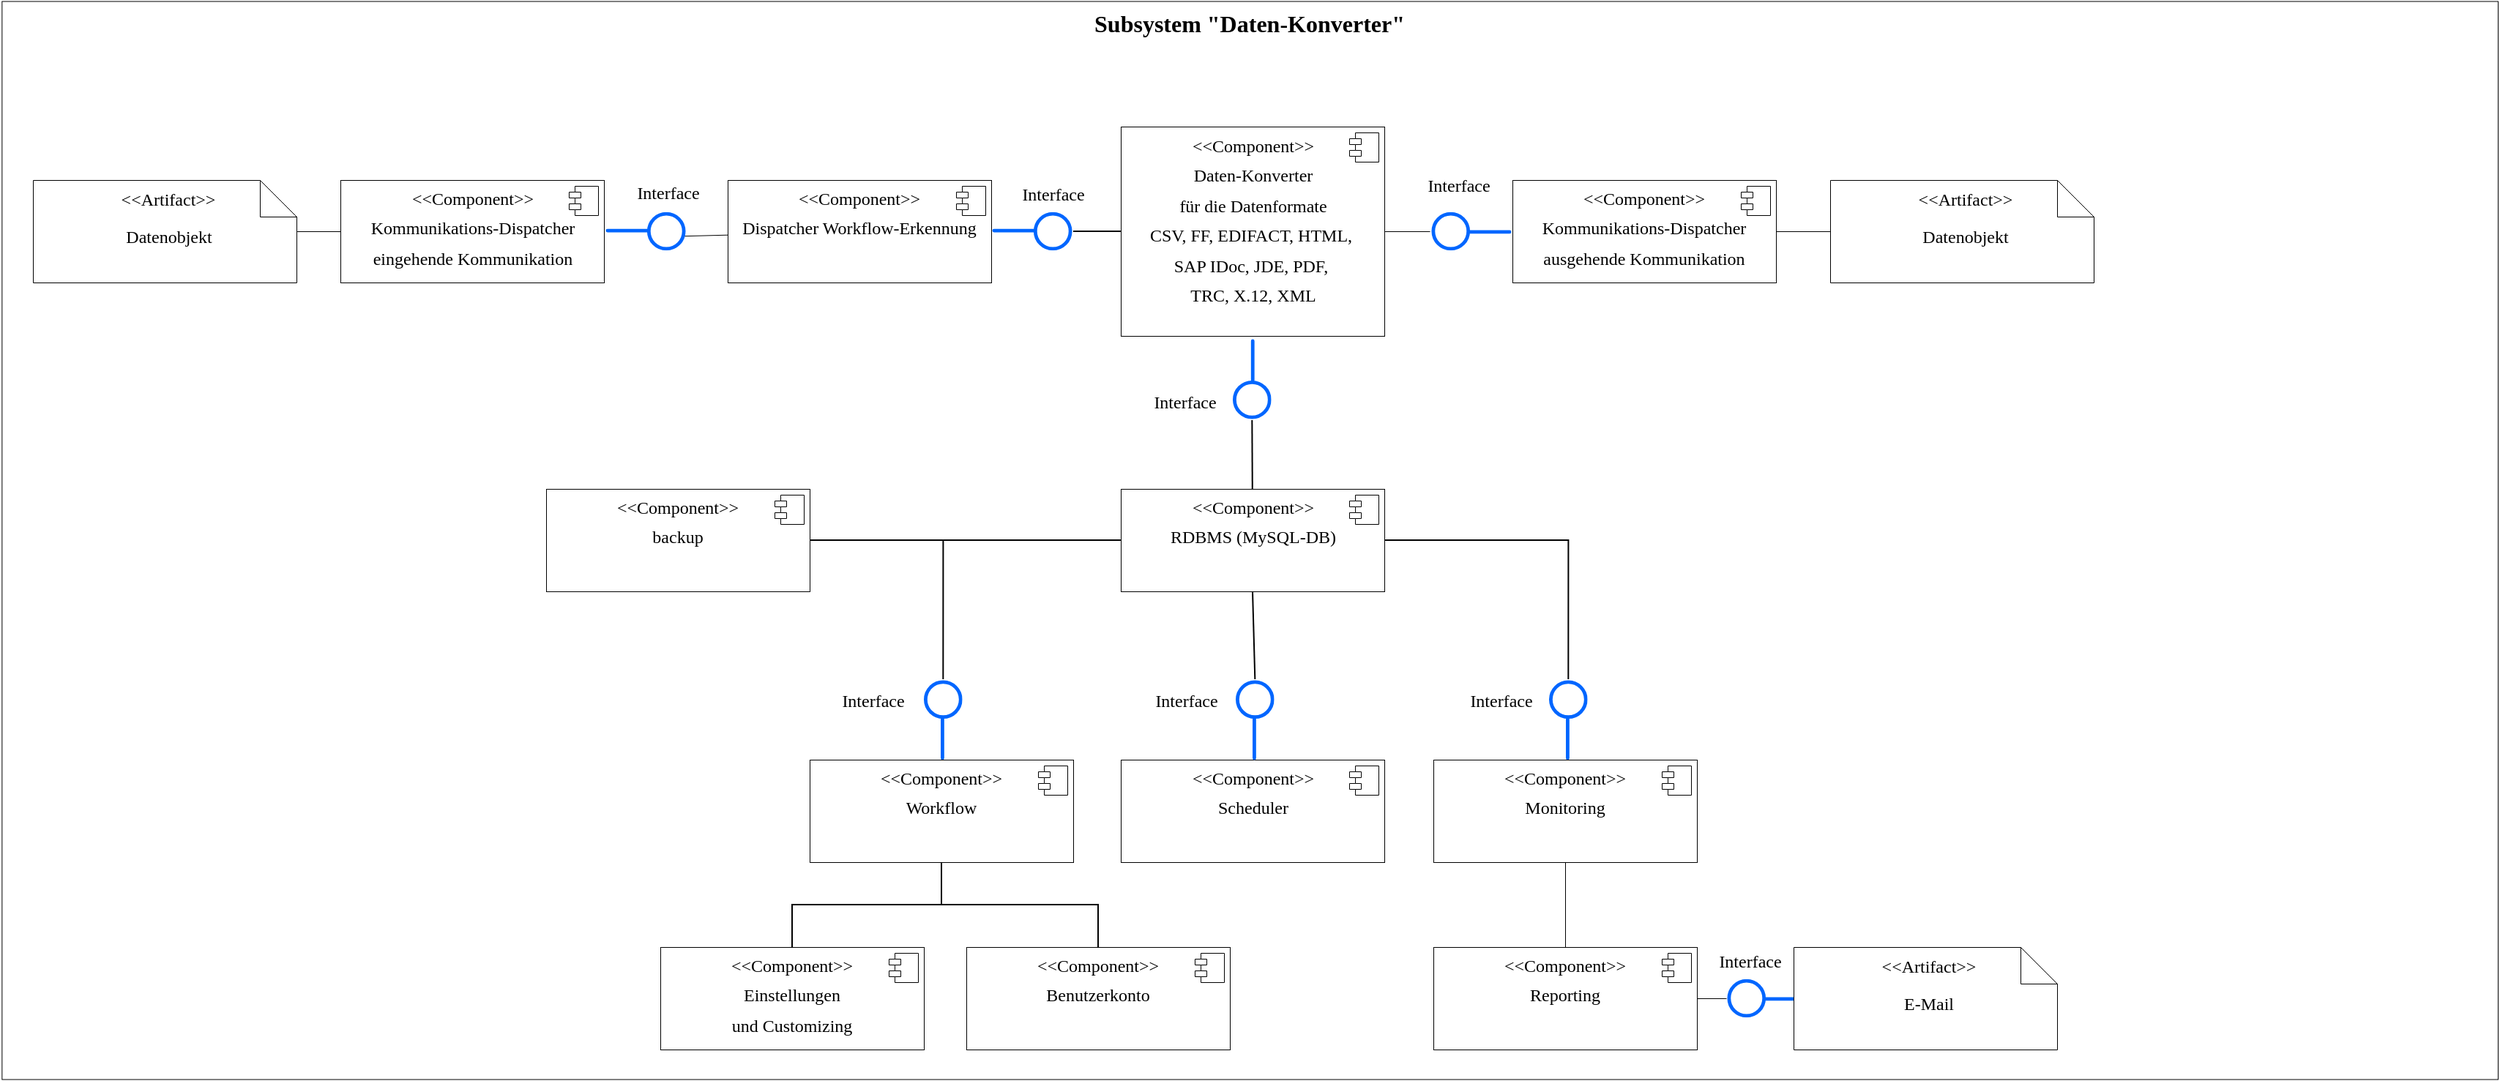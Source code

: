 <mxfile version="17.4.2" type="device"><diagram id="QjNjoe9z6QleJJcIfpzm" name="Seite-1"><mxGraphModel dx="3631" dy="2450" grid="1" gridSize="10" guides="1" tooltips="1" connect="1" arrows="1" fold="1" page="1" pageScale="1" pageWidth="1600" pageHeight="1200" math="0" shadow="0"><root><mxCell id="0"/><mxCell id="1" parent="0"/><mxCell id="6XGFLNyHwtxHlXejhk_V-23" value="&lt;p style=&quot;margin: 6px 0px 0px ; text-align: center ; font-size: 16px&quot;&gt;&lt;b&gt;Subsystem &lt;font&gt;&quot;Daten&lt;/font&gt;&lt;/b&gt;&lt;b&gt;-Konverter&quot;&lt;/b&gt;&lt;/p&gt;" style="align=left;overflow=fill;html=1;dropTarget=0;fontColor=#000000;strokeWidth=0.5;fontFamily=Times New Roman;" vertex="1" parent="1"><mxGeometry x="-654.84" y="-197.25" width="1704.84" height="736.5" as="geometry"/></mxCell><mxCell id="vFSxRSRgnRlP0eTOkqDe-31" value="" style="edgeStyle=none;rounded=0;orthogonalLoop=1;jettySize=auto;html=1;endArrow=none;endFill=0;" parent="1" edge="1"><mxGeometry relative="1" as="geometry"><mxPoint x="260" y="-955" as="sourcePoint"/></mxGeometry></mxCell><mxCell id="vFSxRSRgnRlP0eTOkqDe-32" style="edgeStyle=none;rounded=0;orthogonalLoop=1;jettySize=auto;html=1;entryX=-0.005;entryY=0.619;entryDx=0;entryDy=0;entryPerimeter=0;endArrow=none;endFill=0;" parent="1" edge="1"><mxGeometry relative="1" as="geometry"><mxPoint x="514" y="-954.716" as="sourcePoint"/></mxGeometry></mxCell><mxCell id="W8Vgu76qvDJkNmkZ7PKU-22" value="&lt;p style=&quot;margin: 6px 0px 0px&quot;&gt;&lt;span&gt;&amp;lt;&amp;lt;Component&amp;gt;&amp;gt;&lt;br&gt;&lt;/span&gt;&lt;/p&gt;&lt;p style=&quot;margin: 6px 0px 0px&quot;&gt;&lt;span&gt;Daten-Konverter&lt;/span&gt;&lt;/p&gt;&lt;p style=&quot;margin: 6px 0px 0px&quot;&gt;&lt;span&gt;für die Datenformate&lt;/span&gt;&lt;/p&gt;&lt;p style=&quot;margin: 6px 0px 0px&quot;&gt;&lt;span&gt;CSV, FF, EDIFACT, HTML,&amp;nbsp;&lt;/span&gt;&lt;/p&gt;&lt;p style=&quot;margin: 6px 0px 0px&quot;&gt;&lt;span&gt;SAP IDoc,&amp;nbsp;&lt;/span&gt;&lt;span&gt;JDE, PDF,&amp;nbsp;&lt;/span&gt;&lt;/p&gt;&lt;p style=&quot;margin: 6px 0px 0px&quot;&gt;&lt;span&gt;TRC, X.12, XML&lt;/span&gt;&lt;/p&gt;" style="align=center;overflow=fill;html=1;dropTarget=0;fontStyle=0;strokeWidth=0.5;fontFamily=Times New Roman;" parent="1" vertex="1"><mxGeometry x="109.5" y="-111.5" width="180" height="143" as="geometry"/></mxCell><mxCell id="W8Vgu76qvDJkNmkZ7PKU-23" value="" style="shape=component;jettyWidth=8;jettyHeight=4;strokeWidth=0.5;fontFamily=Times New Roman;" parent="W8Vgu76qvDJkNmkZ7PKU-22" vertex="1"><mxGeometry x="1" width="20" height="20" relative="1" as="geometry"><mxPoint x="-24" y="4" as="offset"/></mxGeometry></mxCell><mxCell id="6XGFLNyHwtxHlXejhk_V-9" style="edgeStyle=orthogonalEdgeStyle;rounded=0;orthogonalLoop=1;jettySize=auto;html=1;fontFamily=Times New Roman;endArrow=none;endFill=0;entryX=1;entryY=0.5;entryDx=0;entryDy=0;" edge="1" parent="1" source="W8Vgu76qvDJkNmkZ7PKU-27" target="RuedNKQZHPl8oqBOIeyW-1"><mxGeometry relative="1" as="geometry"><mxPoint x="467.897" y="260.897" as="targetPoint"/></mxGeometry></mxCell><mxCell id="6XGFLNyHwtxHlXejhk_V-13" style="edgeStyle=orthogonalEdgeStyle;rounded=0;orthogonalLoop=1;jettySize=auto;html=1;entryX=1;entryY=0.5;entryDx=0;entryDy=0;fontFamily=Times New Roman;endArrow=none;endFill=0;" edge="1" parent="1" source="W8Vgu76qvDJkNmkZ7PKU-27" target="6XGFLNyHwtxHlXejhk_V-5"><mxGeometry relative="1" as="geometry"/></mxCell><mxCell id="6XGFLNyHwtxHlXejhk_V-20" style="edgeStyle=none;rounded=0;orthogonalLoop=1;jettySize=auto;html=1;entryX=1;entryY=0.5;entryDx=0;entryDy=0;fontFamily=Times New Roman;endArrow=none;endFill=0;" edge="1" parent="1" source="W8Vgu76qvDJkNmkZ7PKU-27" target="W8Vgu76qvDJkNmkZ7PKU-88"><mxGeometry relative="1" as="geometry"/></mxCell><mxCell id="W8Vgu76qvDJkNmkZ7PKU-27" value="&lt;p style=&quot;margin: 6px 0px 0px&quot;&gt;&lt;span&gt;&amp;lt;&amp;lt;Component&amp;gt;&amp;gt;&lt;br&gt;&lt;/span&gt;&lt;/p&gt;&lt;p style=&quot;margin: 6px 0px 0px&quot;&gt;&lt;span&gt;RDBMS (MySQL-DB)&lt;/span&gt;&lt;/p&gt;" style="align=center;overflow=fill;html=1;dropTarget=0;fontStyle=0;strokeWidth=0.5;fontFamily=Times New Roman;" parent="1" vertex="1"><mxGeometry x="109.5" y="136.0" width="180" height="70" as="geometry"/></mxCell><mxCell id="W8Vgu76qvDJkNmkZ7PKU-28" value="" style="shape=component;jettyWidth=8;jettyHeight=4;strokeWidth=0.5;fontFamily=Times New Roman;" parent="W8Vgu76qvDJkNmkZ7PKU-27" vertex="1"><mxGeometry x="1" width="20" height="20" relative="1" as="geometry"><mxPoint x="-24" y="4" as="offset"/></mxGeometry></mxCell><mxCell id="W8Vgu76qvDJkNmkZ7PKU-88" value="&lt;p style=&quot;margin: 6px 0px 0px;&quot;&gt;&lt;span&gt;&amp;lt;&amp;lt;Component&amp;gt;&amp;gt;&lt;br&gt;&lt;/span&gt;&lt;/p&gt;&lt;p style=&quot;margin: 6px 0px 0px;&quot;&gt;&lt;span&gt;backup&lt;/span&gt;&lt;/p&gt;" style="align=center;overflow=fill;html=1;dropTarget=0;fontStyle=0;strokeWidth=0.5;fontFamily=Times New Roman;" parent="1" vertex="1"><mxGeometry x="-283" y="136.0" width="180" height="70" as="geometry"/></mxCell><mxCell id="W8Vgu76qvDJkNmkZ7PKU-89" value="" style="shape=component;jettyWidth=8;jettyHeight=4;strokeWidth=0.5;fontFamily=Times New Roman;" parent="W8Vgu76qvDJkNmkZ7PKU-88" vertex="1"><mxGeometry x="1" width="20" height="20" relative="1" as="geometry"><mxPoint x="-24" y="4" as="offset"/></mxGeometry></mxCell><mxCell id="BMP821mJh8FzuQ1PyHeo-16" value="&lt;p style=&quot;margin: 6px 0px 0px;&quot;&gt;&lt;span&gt;&amp;lt;&amp;lt;Component&amp;gt;&amp;gt;&lt;br&gt;&lt;/span&gt;&lt;/p&gt;&lt;p style=&quot;margin: 6px 0px 0px;&quot;&gt;&lt;span&gt;Kommunikations-Dispatcher&lt;/span&gt;&lt;/p&gt;&lt;p style=&quot;margin: 6px 0px 0px;&quot;&gt;&lt;span&gt;eingehende Kommunikation&lt;/span&gt;&lt;/p&gt;" style="align=center;overflow=fill;html=1;dropTarget=0;fontStyle=0;strokeWidth=0.5;fontFamily=Times New Roman;" parent="1" vertex="1"><mxGeometry x="-423.5" y="-75" width="180" height="70" as="geometry"/></mxCell><mxCell id="BMP821mJh8FzuQ1PyHeo-17" value="" style="shape=component;jettyWidth=8;jettyHeight=4;strokeWidth=0.5;fontFamily=Times New Roman;" parent="BMP821mJh8FzuQ1PyHeo-16" vertex="1"><mxGeometry x="1" width="20" height="20" relative="1" as="geometry"><mxPoint x="-24" y="4" as="offset"/></mxGeometry></mxCell><mxCell id="BMP821mJh8FzuQ1PyHeo-19" value="&lt;p style=&quot;margin: 6px 0px 0px;&quot;&gt;&lt;span&gt;&amp;lt;&amp;lt;Component&amp;gt;&amp;gt;&lt;br&gt;&lt;/span&gt;&lt;/p&gt;&lt;p style=&quot;margin: 6px 0px 0px;&quot;&gt;&lt;span&gt;Kommunikations-Dispatcher&lt;/span&gt;&lt;/p&gt;&lt;p style=&quot;margin: 6px 0px 0px;&quot;&gt;&lt;span&gt;ausgehende Kommunikation&lt;/span&gt;&lt;/p&gt;" style="align=center;overflow=fill;html=1;dropTarget=0;fontStyle=0;strokeWidth=0.5;fontFamily=Times New Roman;" parent="1" vertex="1"><mxGeometry x="377" y="-75" width="180" height="70" as="geometry"/></mxCell><mxCell id="BMP821mJh8FzuQ1PyHeo-20" value="" style="shape=component;jettyWidth=8;jettyHeight=4;strokeWidth=0.5;fontFamily=Times New Roman;" parent="BMP821mJh8FzuQ1PyHeo-19" vertex="1"><mxGeometry x="1" width="20" height="20" relative="1" as="geometry"><mxPoint x="-24" y="4" as="offset"/></mxGeometry></mxCell><mxCell id="BMP821mJh8FzuQ1PyHeo-44" value="" style="edgeStyle=none;rounded=0;orthogonalLoop=1;jettySize=auto;html=1;endArrow=none;endFill=0;strokeWidth=0.5;fontFamily=Times New Roman;exitX=0;exitY=0.5;exitDx=0;exitDy=0;exitPerimeter=0;" parent="1" edge="1" target="W8Vgu76qvDJkNmkZ7PKU-22"><mxGeometry relative="1" as="geometry"><mxPoint x="292.5" y="-72" as="targetPoint"/><mxPoint x="320.5" y="-40" as="sourcePoint"/></mxGeometry></mxCell><mxCell id="BMP821mJh8FzuQ1PyHeo-34" value="" style="edgeStyle=none;rounded=0;orthogonalLoop=1;jettySize=auto;html=1;endArrow=none;endFill=0;strokeWidth=0.5;fontFamily=Times New Roman;" parent="1" source="BMP821mJh8FzuQ1PyHeo-32" target="BMP821mJh8FzuQ1PyHeo-16" edge="1"><mxGeometry relative="1" as="geometry"/></mxCell><mxCell id="BMP821mJh8FzuQ1PyHeo-32" value="Datenobjekt" style="shape=note2;boundedLbl=1;whiteSpace=wrap;html=1;size=25;verticalAlign=top;align=center;spacingLeft=5;fontStyle=0;strokeWidth=0.5;fontFamily=Times New Roman;" parent="1" vertex="1"><mxGeometry x="-633.5" y="-75" width="180" height="70" as="geometry"/></mxCell><mxCell id="BMP821mJh8FzuQ1PyHeo-33" value="&lt;&lt;Artifact&gt;&gt;" style="resizeWidth=1;part=1;strokeColor=none;fillColor=none;align=center;spacingLeft=5;strokeWidth=0.5;fontFamily=Times New Roman;" parent="BMP821mJh8FzuQ1PyHeo-32" vertex="1"><mxGeometry width="180" height="25" relative="1" as="geometry"/></mxCell><mxCell id="BMP821mJh8FzuQ1PyHeo-45" value="" style="edgeStyle=none;rounded=0;orthogonalLoop=1;jettySize=auto;html=1;endArrow=none;endFill=0;entryX=1;entryY=0.5;entryDx=0;entryDy=0;strokeWidth=0.5;fontFamily=Times New Roman;" parent="1" source="BMP821mJh8FzuQ1PyHeo-35" target="BMP821mJh8FzuQ1PyHeo-19" edge="1"><mxGeometry relative="1" as="geometry"/></mxCell><mxCell id="BMP821mJh8FzuQ1PyHeo-35" value="Datenobjekt" style="shape=note2;boundedLbl=1;whiteSpace=wrap;html=1;size=25;verticalAlign=top;align=center;spacingLeft=5;fontStyle=0;strokeWidth=0.5;fontFamily=Times New Roman;" parent="1" vertex="1"><mxGeometry x="594" y="-75" width="180" height="70" as="geometry"/></mxCell><mxCell id="BMP821mJh8FzuQ1PyHeo-36" value="&lt;&lt;Artifact&gt;&gt;" style="resizeWidth=1;part=1;strokeColor=none;fillColor=none;align=center;spacingLeft=5;strokeWidth=0.5;fontFamily=Times New Roman;" parent="BMP821mJh8FzuQ1PyHeo-35" vertex="1"><mxGeometry width="180" height="25" relative="1" as="geometry"/></mxCell><mxCell id="BMP821mJh8FzuQ1PyHeo-53" value="" style="edgeStyle=none;rounded=0;orthogonalLoop=1;jettySize=auto;html=1;fontColor=#000000;endArrow=none;endFill=0;strokeWidth=0.5;fontFamily=Times New Roman;" parent="1" target="BMP821mJh8FzuQ1PyHeo-51" edge="1"><mxGeometry relative="1" as="geometry"><mxPoint x="-191.0" y="-36.84" as="sourcePoint"/></mxGeometry></mxCell><mxCell id="BMP821mJh8FzuQ1PyHeo-47" value="&lt;p style=&quot;margin: 6px 0px 0px;&quot;&gt;&lt;span&gt;&amp;lt;&amp;lt;Component&amp;gt;&amp;gt;&lt;br&gt;&lt;/span&gt;&lt;/p&gt;&lt;p style=&quot;margin: 6px 0px 0px;&quot;&gt;&lt;span&gt;Scheduler&lt;/span&gt;&lt;/p&gt;" style="align=center;overflow=fill;html=1;dropTarget=0;fontStyle=0;strokeWidth=0.5;fontFamily=Times New Roman;" parent="1" vertex="1"><mxGeometry x="109.5" y="321" width="180" height="70" as="geometry"/></mxCell><mxCell id="BMP821mJh8FzuQ1PyHeo-48" value="" style="shape=component;jettyWidth=8;jettyHeight=4;strokeWidth=0.5;fontFamily=Times New Roman;" parent="BMP821mJh8FzuQ1PyHeo-47" vertex="1"><mxGeometry x="1" width="20" height="20" relative="1" as="geometry"><mxPoint x="-24" y="4" as="offset"/></mxGeometry></mxCell><mxCell id="BMP821mJh8FzuQ1PyHeo-51" value="&lt;p style=&quot;margin: 6px 0px 0px&quot;&gt;&lt;span&gt;&amp;lt;&amp;lt;Component&amp;gt;&amp;gt;&lt;br&gt;&lt;/span&gt;&lt;/p&gt;&lt;p style=&quot;margin: 6px 0px 0px&quot;&gt;&lt;span&gt;Dispatcher Workflow-Erkennung&lt;/span&gt;&lt;/p&gt;" style="align=center;overflow=fill;html=1;dropTarget=0;fontStyle=0;strokeWidth=0.5;fontFamily=Times New Roman;" parent="1" vertex="1"><mxGeometry x="-159" y="-75" width="180" height="70" as="geometry"/></mxCell><mxCell id="BMP821mJh8FzuQ1PyHeo-52" value="" style="shape=component;jettyWidth=8;jettyHeight=4;strokeWidth=0.5;fontFamily=Times New Roman;" parent="BMP821mJh8FzuQ1PyHeo-51" vertex="1"><mxGeometry x="1" width="20" height="20" relative="1" as="geometry"><mxPoint x="-24" y="4" as="offset"/></mxGeometry></mxCell><mxCell id="RuedNKQZHPl8oqBOIeyW-4" style="edgeStyle=none;rounded=0;orthogonalLoop=1;jettySize=auto;html=1;endArrow=none;endFill=0;exitX=1;exitY=0.5;exitDx=0;exitDy=0;fontFamily=Times New Roman;entryX=0.5;entryY=1;entryDx=0;entryDy=0;" parent="1" source="RuedNKQZHPl8oqBOIeyW-3" target="W8Vgu76qvDJkNmkZ7PKU-27" edge="1"><mxGeometry relative="1" as="geometry"><mxPoint x="324" y="263" as="sourcePoint"/><mxPoint x="291" y="284" as="targetPoint"/></mxGeometry></mxCell><mxCell id="RuedNKQZHPl8oqBOIeyW-3" value="" style="aspect=fixed;perimeter=ellipsePerimeter;html=1;align=center;shadow=0;dashed=0;spacingTop=3;image;image=img/lib/active_directory/interface.svg;rotation=-180;strokeWidth=0.5;fontFamily=Times New Roman;direction=south;" parent="1" vertex="1"><mxGeometry x="188.0" y="266" width="26.32" height="56" as="geometry"/></mxCell><mxCell id="RuedNKQZHPl8oqBOIeyW-6" value="Interface" style="text;html=1;align=center;verticalAlign=middle;resizable=0;points=[];autosize=1;strokeColor=none;fillColor=none;strokeWidth=0.5;fontFamily=Times New Roman;" parent="1" vertex="1"><mxGeometry x="124" y="271.0" width="60" height="20" as="geometry"/></mxCell><mxCell id="6XGFLNyHwtxHlXejhk_V-5" value="" style="aspect=fixed;perimeter=ellipsePerimeter;html=1;align=center;shadow=0;dashed=0;spacingTop=3;image;image=img/lib/active_directory/interface.svg;rotation=-180;strokeWidth=0.5;fontFamily=Times New Roman;direction=south;" vertex="1" parent="1"><mxGeometry x="-25" y="266" width="26.32" height="56" as="geometry"/></mxCell><mxCell id="W8Vgu76qvDJkNmkZ7PKU-12" value="&lt;p style=&quot;margin: 6px 0px 0px;&quot;&gt;&lt;span&gt;&amp;lt;&amp;lt;Component&amp;gt;&amp;gt;&lt;br&gt;&lt;/span&gt;&lt;/p&gt;&lt;p style=&quot;margin: 6px 0px 0px;&quot;&gt;&lt;span&gt;Benutzerkonto&lt;/span&gt;&lt;/p&gt;" style="align=center;overflow=fill;html=1;dropTarget=0;fontStyle=0;strokeWidth=0.5;fontFamily=Times New Roman;" parent="1" vertex="1"><mxGeometry x="4" y="449" width="180" height="70" as="geometry"/></mxCell><mxCell id="W8Vgu76qvDJkNmkZ7PKU-13" value="" style="shape=component;jettyWidth=8;jettyHeight=4;strokeWidth=0.5;fontFamily=Times New Roman;" parent="W8Vgu76qvDJkNmkZ7PKU-12" vertex="1"><mxGeometry x="1" width="20" height="20" relative="1" as="geometry"><mxPoint x="-24" y="4" as="offset"/></mxGeometry></mxCell><mxCell id="6XGFLNyHwtxHlXejhk_V-3" style="edgeStyle=orthogonalEdgeStyle;rounded=0;orthogonalLoop=1;jettySize=auto;html=1;entryX=0.5;entryY=0;entryDx=0;entryDy=0;fontFamily=Times New Roman;endArrow=none;endFill=0;" edge="1" parent="1" source="W8Vgu76qvDJkNmkZ7PKU-14" target="W8Vgu76qvDJkNmkZ7PKU-12"><mxGeometry relative="1" as="geometry"/></mxCell><mxCell id="W8Vgu76qvDJkNmkZ7PKU-14" value="&lt;p style=&quot;margin: 6px 0px 0px;&quot;&gt;&lt;span&gt;&amp;lt;&amp;lt;Component&amp;gt;&amp;gt;&lt;br&gt;&lt;/span&gt;&lt;/p&gt;&lt;p style=&quot;margin: 6px 0px 0px;&quot;&gt;&lt;span&gt;Workflow&lt;/span&gt;&lt;/p&gt;" style="align=center;overflow=fill;html=1;dropTarget=0;fontStyle=0;strokeWidth=0.5;fontFamily=Times New Roman;" parent="1" vertex="1"><mxGeometry x="-103" y="321" width="180" height="70" as="geometry"/></mxCell><mxCell id="W8Vgu76qvDJkNmkZ7PKU-15" value="" style="shape=component;jettyWidth=8;jettyHeight=4;strokeWidth=0.5;fontFamily=Times New Roman;" parent="W8Vgu76qvDJkNmkZ7PKU-14" vertex="1"><mxGeometry x="1" width="20" height="20" relative="1" as="geometry"><mxPoint x="-24" y="4" as="offset"/></mxGeometry></mxCell><mxCell id="W8Vgu76qvDJkNmkZ7PKU-115" value="&lt;p style=&quot;margin: 6px 0px 0px;&quot;&gt;&lt;span&gt;&amp;lt;&amp;lt;Component&amp;gt;&amp;gt;&lt;br&gt;&lt;/span&gt;&lt;/p&gt;&lt;p style=&quot;margin: 6px 0px 0px;&quot;&gt;&lt;span&gt;Einstellungen&lt;/span&gt;&lt;/p&gt;&lt;p style=&quot;margin: 6px 0px 0px;&quot;&gt;&lt;span&gt;und Customizing&lt;/span&gt;&lt;/p&gt;" style="align=center;overflow=fill;html=1;dropTarget=0;fontStyle=0;strokeWidth=0.5;fontFamily=Times New Roman;" parent="1" vertex="1"><mxGeometry x="-205" y="449" width="180" height="70" as="geometry"/></mxCell><mxCell id="W8Vgu76qvDJkNmkZ7PKU-116" value="" style="shape=component;jettyWidth=8;jettyHeight=4;strokeWidth=0.5;fontFamily=Times New Roman;" parent="W8Vgu76qvDJkNmkZ7PKU-115" vertex="1"><mxGeometry x="1" width="20" height="20" relative="1" as="geometry"><mxPoint x="-24" y="4" as="offset"/></mxGeometry></mxCell><mxCell id="6XGFLNyHwtxHlXejhk_V-2" style="edgeStyle=orthogonalEdgeStyle;rounded=0;orthogonalLoop=1;jettySize=auto;html=1;entryX=0.5;entryY=0;entryDx=0;entryDy=0;fontFamily=Times New Roman;endArrow=none;endFill=0;" edge="1" parent="1" source="W8Vgu76qvDJkNmkZ7PKU-14" target="W8Vgu76qvDJkNmkZ7PKU-115"><mxGeometry relative="1" as="geometry"/></mxCell><mxCell id="vFSxRSRgnRlP0eTOkqDe-62" style="edgeStyle=orthogonalEdgeStyle;rounded=0;orthogonalLoop=1;jettySize=auto;html=1;exitX=1;exitY=0.5;exitDx=0;exitDy=0;entryX=1;entryY=0.75;entryDx=0;entryDy=0;endArrow=none;endFill=0;strokeWidth=0.5;fontFamily=Times New Roman;" parent="1" source="W8Vgu76qvDJkNmkZ7PKU-14" target="W8Vgu76qvDJkNmkZ7PKU-14" edge="1"><mxGeometry relative="1" as="geometry"/></mxCell><mxCell id="RuedNKQZHPl8oqBOIeyW-1" value="" style="aspect=fixed;perimeter=ellipsePerimeter;html=1;align=center;shadow=0;dashed=0;spacingTop=3;image;image=img/lib/active_directory/interface.svg;rotation=-180;strokeWidth=0.5;fontFamily=Times New Roman;direction=south;" parent="1" vertex="1"><mxGeometry x="402" y="266" width="26.32" height="56" as="geometry"/></mxCell><mxCell id="RuedNKQZHPl8oqBOIeyW-5" value="Interface" style="text;html=1;align=center;verticalAlign=middle;resizable=0;points=[];autosize=1;strokeColor=none;fillColor=none;strokeWidth=0.5;fontFamily=Times New Roman;" parent="1" vertex="1"><mxGeometry x="339" y="271.0" width="60" height="20" as="geometry"/></mxCell><mxCell id="W8Vgu76qvDJkNmkZ7PKU-35" value="&lt;p style=&quot;margin: 6px 0px 0px;&quot;&gt;&lt;span&gt;&amp;lt;&amp;lt;Component&amp;gt;&amp;gt;&lt;br&gt;&lt;/span&gt;&lt;/p&gt;&lt;p style=&quot;margin: 6px 0px 0px;&quot;&gt;&lt;span&gt;Reporting&lt;/span&gt;&lt;/p&gt;" style="align=center;overflow=fill;html=1;dropTarget=0;fontStyle=0;strokeWidth=0.5;fontFamily=Times New Roman;" parent="1" vertex="1"><mxGeometry x="323" y="449" width="180" height="70" as="geometry"/></mxCell><mxCell id="W8Vgu76qvDJkNmkZ7PKU-36" value="" style="shape=component;jettyWidth=8;jettyHeight=4;strokeWidth=0.5;fontFamily=Times New Roman;" parent="W8Vgu76qvDJkNmkZ7PKU-35" vertex="1"><mxGeometry x="1" width="20" height="20" relative="1" as="geometry"><mxPoint x="-24" y="4" as="offset"/></mxGeometry></mxCell><mxCell id="BMP821mJh8FzuQ1PyHeo-46" value="" style="edgeStyle=none;rounded=0;orthogonalLoop=1;jettySize=auto;html=1;fontColor=#000000;endArrow=none;endFill=0;entryX=1;entryY=0.5;entryDx=0;entryDy=0;strokeWidth=0.5;fontFamily=Times New Roman;exitX=1;exitY=0.5;exitDx=0;exitDy=0;" parent="1" target="W8Vgu76qvDJkNmkZ7PKU-35" edge="1" source="vFSxRSRgnRlP0eTOkqDe-46"><mxGeometry relative="1" as="geometry"><mxPoint x="524" y="492" as="sourcePoint"/></mxGeometry></mxCell><mxCell id="vFSxRSRgnRlP0eTOkqDe-46" value="" style="aspect=fixed;perimeter=ellipsePerimeter;html=1;align=center;shadow=0;dashed=0;spacingTop=3;image;image=img/lib/active_directory/interface.svg;rotation=-180;strokeWidth=0.5;fontFamily=Times New Roman;" parent="1" vertex="1"><mxGeometry x="523" y="470.84" width="56" height="26.32" as="geometry"/></mxCell><mxCell id="vFSxRSRgnRlP0eTOkqDe-55" value="E-Mail" style="shape=note2;boundedLbl=1;whiteSpace=wrap;html=1;size=25;verticalAlign=top;align=center;spacingLeft=5;fontStyle=0;strokeWidth=0.5;fontFamily=Times New Roman;" parent="1" vertex="1"><mxGeometry x="569" y="449" width="180" height="70" as="geometry"/></mxCell><mxCell id="vFSxRSRgnRlP0eTOkqDe-56" value="&lt;&lt;Artifact&gt;&gt;" style="resizeWidth=1;part=1;strokeColor=none;fillColor=none;align=center;spacingLeft=5;strokeWidth=0.5;fontFamily=Times New Roman;" parent="vFSxRSRgnRlP0eTOkqDe-55" vertex="1"><mxGeometry width="180" height="25" relative="1" as="geometry"/></mxCell><mxCell id="vFSxRSRgnRlP0eTOkqDe-80" value="Interface" style="text;html=1;align=center;verticalAlign=middle;resizable=0;points=[];autosize=1;strokeColor=none;fillColor=none;strokeWidth=0.5;fontFamily=Times New Roman;" parent="1" vertex="1"><mxGeometry x="509" y="449" width="60" height="20" as="geometry"/></mxCell><mxCell id="BMP821mJh8FzuQ1PyHeo-11" value="&lt;p style=&quot;margin: 6px 0px 0px;&quot;&gt;&lt;span&gt;&amp;lt;&amp;lt;Component&amp;gt;&amp;gt;&lt;br&gt;&lt;/span&gt;&lt;/p&gt;&lt;p style=&quot;margin: 6px 0px 0px;&quot;&gt;&lt;span&gt;Monitoring&lt;/span&gt;&lt;/p&gt;" style="align=center;overflow=fill;html=1;dropTarget=0;fontStyle=0;strokeWidth=0.5;fontFamily=Times New Roman;" parent="1" vertex="1"><mxGeometry x="323" y="321" width="180" height="70" as="geometry"/></mxCell><mxCell id="BMP821mJh8FzuQ1PyHeo-12" value="" style="shape=component;jettyWidth=8;jettyHeight=4;strokeWidth=0.5;fontFamily=Times New Roman;" parent="BMP821mJh8FzuQ1PyHeo-11" vertex="1"><mxGeometry x="1" width="20" height="20" relative="1" as="geometry"><mxPoint x="-24" y="4" as="offset"/></mxGeometry></mxCell><mxCell id="BMP821mJh8FzuQ1PyHeo-15" value="" style="edgeStyle=none;rounded=0;orthogonalLoop=1;jettySize=auto;html=1;endArrow=none;endFill=0;entryX=0.5;entryY=1;entryDx=0;entryDy=0;strokeWidth=0.5;fontFamily=Times New Roman;" parent="1" source="W8Vgu76qvDJkNmkZ7PKU-35" target="BMP821mJh8FzuQ1PyHeo-11" edge="1"><mxGeometry relative="1" as="geometry"/></mxCell><mxCell id="BMP821mJh8FzuQ1PyHeo-14" style="edgeStyle=none;rounded=0;orthogonalLoop=1;jettySize=auto;html=1;exitX=0.25;exitY=1;exitDx=0;exitDy=0;endArrow=none;endFill=0;strokeWidth=0.5;fontFamily=Times New Roman;" parent="1" source="W8Vgu76qvDJkNmkZ7PKU-35" target="W8Vgu76qvDJkNmkZ7PKU-35" edge="1"><mxGeometry relative="1" as="geometry"/></mxCell><mxCell id="6XGFLNyHwtxHlXejhk_V-15" value="Interface" style="text;html=1;align=center;verticalAlign=middle;resizable=0;points=[];autosize=1;strokeColor=none;fillColor=none;strokeWidth=0.5;fontFamily=Times New Roman;" vertex="1" parent="1"><mxGeometry x="-90" y="271.0" width="60" height="20" as="geometry"/></mxCell><mxCell id="6XGFLNyHwtxHlXejhk_V-18" value="" style="rounded=0;orthogonalLoop=1;jettySize=auto;html=1;fontFamily=Times New Roman;endArrow=none;endFill=0;" edge="1" parent="1" source="6XGFLNyHwtxHlXejhk_V-16" target="W8Vgu76qvDJkNmkZ7PKU-27"><mxGeometry relative="1" as="geometry"/></mxCell><mxCell id="6XGFLNyHwtxHlXejhk_V-16" value="" style="aspect=fixed;perimeter=ellipsePerimeter;html=1;align=center;shadow=0;dashed=0;spacingTop=3;image;image=img/lib/active_directory/interface.svg;rotation=-180;strokeWidth=0.5;fontFamily=Times New Roman;direction=north;" vertex="1" parent="1"><mxGeometry x="186" y="33.0" width="26.32" height="56" as="geometry"/></mxCell><mxCell id="6XGFLNyHwtxHlXejhk_V-19" value="Interface" style="text;html=1;align=center;verticalAlign=middle;resizable=0;points=[];autosize=1;strokeColor=none;fillColor=none;strokeWidth=0.5;fontFamily=Times New Roman;" vertex="1" parent="1"><mxGeometry x="123" y="67.0" width="60" height="20" as="geometry"/></mxCell><mxCell id="6XGFLNyHwtxHlXejhk_V-21" value="" style="aspect=fixed;perimeter=ellipsePerimeter;html=1;align=center;shadow=0;dashed=0;spacingTop=3;image;image=img/lib/active_directory/interface.svg;rotation=-180;strokeWidth=0.5;fontFamily=Times New Roman;direction=west;" vertex="1" parent="1"><mxGeometry x="-243" y="-53.16" width="56" height="26.32" as="geometry"/></mxCell><mxCell id="6XGFLNyHwtxHlXejhk_V-24" value="" style="edgeStyle=none;rounded=0;orthogonalLoop=1;jettySize=auto;html=1;fontFamily=Times New Roman;endArrow=none;endFill=0;" edge="1" parent="1" source="6XGFLNyHwtxHlXejhk_V-22" target="W8Vgu76qvDJkNmkZ7PKU-22"><mxGeometry relative="1" as="geometry"/></mxCell><mxCell id="6XGFLNyHwtxHlXejhk_V-22" value="" style="aspect=fixed;perimeter=ellipsePerimeter;html=1;align=center;shadow=0;dashed=0;spacingTop=3;image;image=img/lib/active_directory/interface.svg;rotation=-180;strokeWidth=0.5;fontFamily=Times New Roman;direction=west;" vertex="1" parent="1"><mxGeometry x="21" y="-53.16" width="56" height="26.32" as="geometry"/></mxCell><mxCell id="6XGFLNyHwtxHlXejhk_V-25" value="Interface" style="text;html=1;align=center;verticalAlign=middle;resizable=0;points=[];autosize=1;strokeColor=none;fillColor=none;strokeWidth=0.5;fontFamily=Times New Roman;" vertex="1" parent="1"><mxGeometry x="-230" y="-76" width="60" height="20" as="geometry"/></mxCell><mxCell id="6XGFLNyHwtxHlXejhk_V-26" value="Interface" style="text;html=1;align=center;verticalAlign=middle;resizable=0;points=[];autosize=1;strokeColor=none;fillColor=none;strokeWidth=0.5;fontFamily=Times New Roman;" vertex="1" parent="1"><mxGeometry x="33" y="-75" width="60" height="20" as="geometry"/></mxCell><mxCell id="6XGFLNyHwtxHlXejhk_V-27" value="" style="aspect=fixed;perimeter=ellipsePerimeter;html=1;align=center;shadow=0;dashed=0;spacingTop=3;image;image=img/lib/active_directory/interface.svg;rotation=-180;strokeWidth=0.5;fontFamily=Times New Roman;direction=east;" vertex="1" parent="1"><mxGeometry x="321" y="-53.16" width="56" height="26.32" as="geometry"/></mxCell><mxCell id="6XGFLNyHwtxHlXejhk_V-28" value="Interface" style="text;html=1;align=center;verticalAlign=middle;resizable=0;points=[];autosize=1;strokeColor=none;fillColor=none;strokeWidth=0.5;fontFamily=Times New Roman;" vertex="1" parent="1"><mxGeometry x="310" y="-81.25" width="60" height="20" as="geometry"/></mxCell></root></mxGraphModel></diagram></mxfile>
